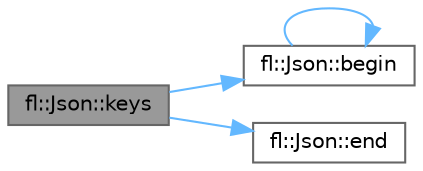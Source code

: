 digraph "fl::Json::keys"
{
 // INTERACTIVE_SVG=YES
 // LATEX_PDF_SIZE
  bgcolor="transparent";
  edge [fontname=Helvetica,fontsize=10,labelfontname=Helvetica,labelfontsize=10];
  node [fontname=Helvetica,fontsize=10,shape=box,height=0.2,width=0.4];
  rankdir="LR";
  Node1 [id="Node000001",label="fl::Json::keys",height=0.2,width=0.4,color="gray40", fillcolor="grey60", style="filled", fontcolor="black",tooltip=" "];
  Node1 -> Node2 [id="edge1_Node000001_Node000002",color="steelblue1",style="solid",tooltip=" "];
  Node2 [id="Node000002",label="fl::Json::begin",height=0.2,width=0.4,color="grey40", fillcolor="white", style="filled",URL="$d4/d13/classfl_1_1_json_a3c3ac9a3d3a00a48e89486516f2cd7b9.html#a3c3ac9a3d3a00a48e89486516f2cd7b9",tooltip=" "];
  Node2 -> Node2 [id="edge2_Node000002_Node000002",color="steelblue1",style="solid",tooltip=" "];
  Node1 -> Node3 [id="edge3_Node000001_Node000003",color="steelblue1",style="solid",tooltip=" "];
  Node3 [id="Node000003",label="fl::Json::end",height=0.2,width=0.4,color="grey40", fillcolor="white", style="filled",URL="$d4/d13/classfl_1_1_json_ad5aec348501975f0c6af66ec0bf9d8ce.html#ad5aec348501975f0c6af66ec0bf9d8ce",tooltip=" "];
}
